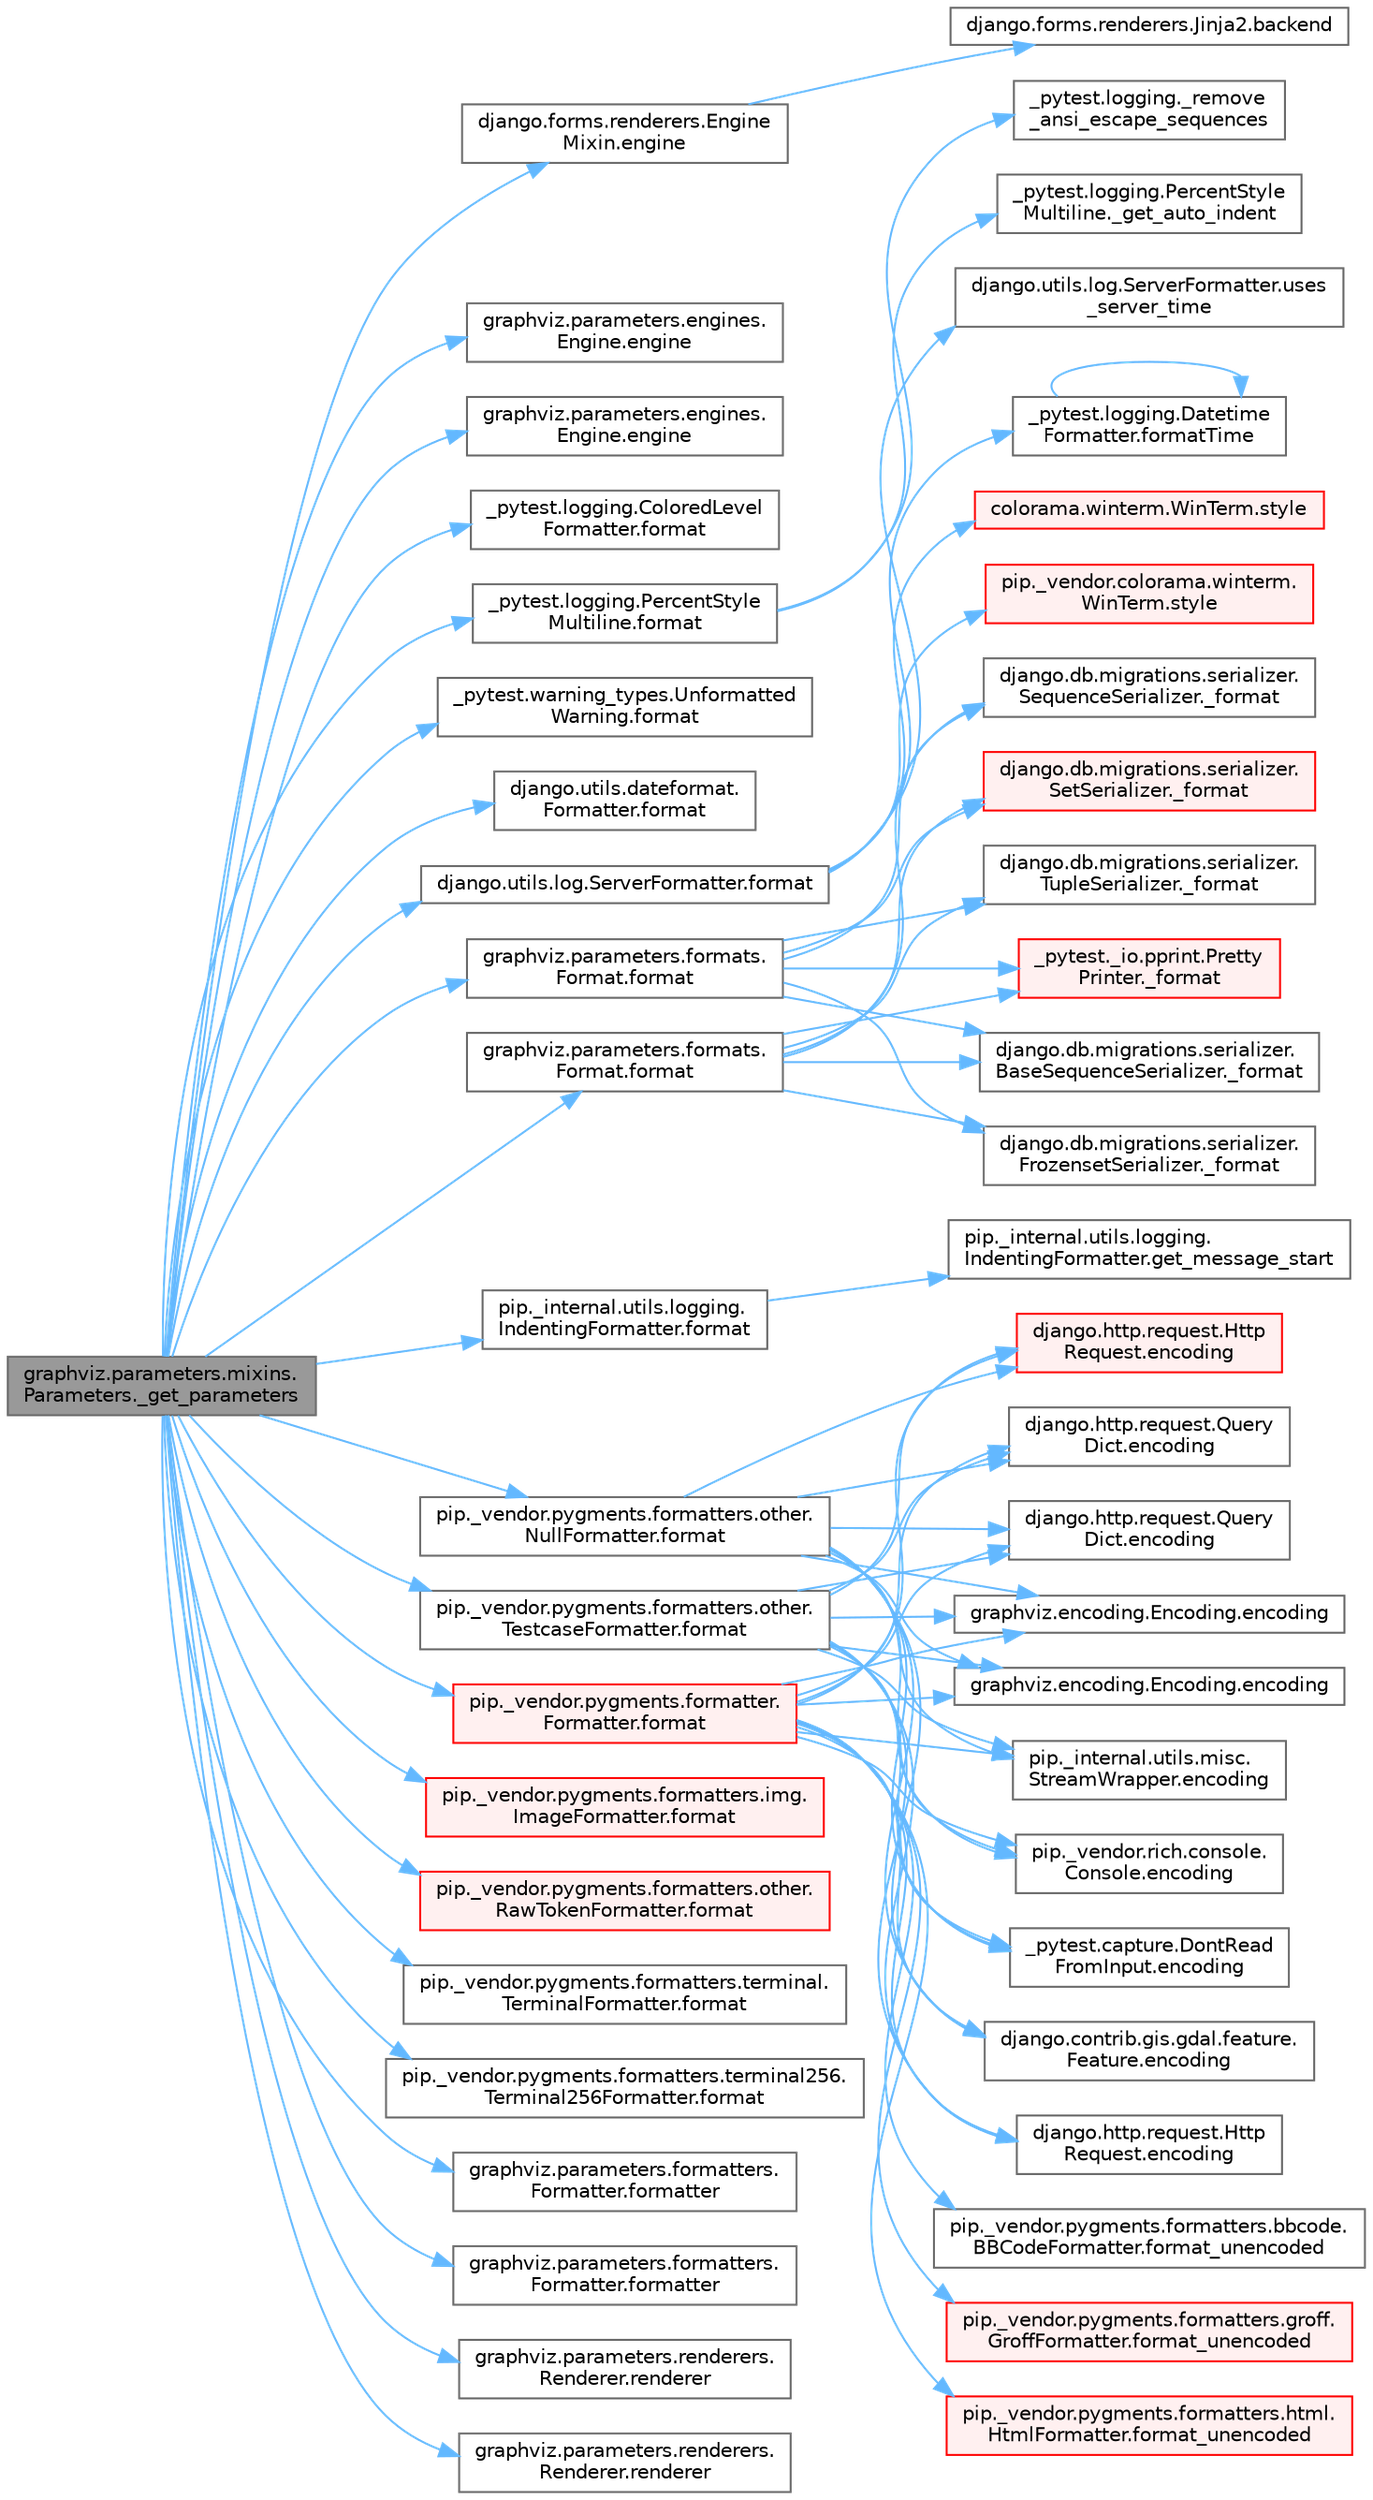 digraph "graphviz.parameters.mixins.Parameters._get_parameters"
{
 // LATEX_PDF_SIZE
  bgcolor="transparent";
  edge [fontname=Helvetica,fontsize=10,labelfontname=Helvetica,labelfontsize=10];
  node [fontname=Helvetica,fontsize=10,shape=box,height=0.2,width=0.4];
  rankdir="LR";
  Node1 [id="Node000001",label="graphviz.parameters.mixins.\lParameters._get_parameters",height=0.2,width=0.4,color="gray40", fillcolor="grey60", style="filled", fontcolor="black",tooltip=" "];
  Node1 -> Node2 [id="edge1_Node000001_Node000002",color="steelblue1",style="solid",tooltip=" "];
  Node2 [id="Node000002",label="django.forms.renderers.Engine\lMixin.engine",height=0.2,width=0.4,color="grey40", fillcolor="white", style="filled",URL="$classdjango_1_1forms_1_1renderers_1_1_engine_mixin.html#ae8e594b4aabbf948f094183c35a2cd5e",tooltip=" "];
  Node2 -> Node3 [id="edge2_Node000002_Node000003",color="steelblue1",style="solid",tooltip=" "];
  Node3 [id="Node000003",label="django.forms.renderers.Jinja2.backend",height=0.2,width=0.4,color="grey40", fillcolor="white", style="filled",URL="$classdjango_1_1forms_1_1renderers_1_1_jinja2.html#a0c37c83480412361b8e39e6472378cc6",tooltip=" "];
  Node1 -> Node4 [id="edge3_Node000001_Node000004",color="steelblue1",style="solid",tooltip=" "];
  Node4 [id="Node000004",label="graphviz.parameters.engines.\lEngine.engine",height=0.2,width=0.4,color="grey40", fillcolor="white", style="filled",URL="$classgraphviz_1_1parameters_1_1engines_1_1_engine.html#a21cf5a0fc51ba11ed3b4d073f5dd58f0",tooltip=" "];
  Node1 -> Node5 [id="edge4_Node000001_Node000005",color="steelblue1",style="solid",tooltip=" "];
  Node5 [id="Node000005",label="graphviz.parameters.engines.\lEngine.engine",height=0.2,width=0.4,color="grey40", fillcolor="white", style="filled",URL="$classgraphviz_1_1parameters_1_1engines_1_1_engine.html#a6861e814f548a4e6318cb49a8d628ae7",tooltip=" "];
  Node1 -> Node6 [id="edge5_Node000001_Node000006",color="steelblue1",style="solid",tooltip=" "];
  Node6 [id="Node000006",label="_pytest.logging.ColoredLevel\lFormatter.format",height=0.2,width=0.4,color="grey40", fillcolor="white", style="filled",URL="$class__pytest_1_1logging_1_1_colored_level_formatter.html#a3154efa53ed22195e45e0ff6baa854ee",tooltip=" "];
  Node1 -> Node7 [id="edge6_Node000001_Node000007",color="steelblue1",style="solid",tooltip=" "];
  Node7 [id="Node000007",label="_pytest.logging.PercentStyle\lMultiline.format",height=0.2,width=0.4,color="grey40", fillcolor="white", style="filled",URL="$class__pytest_1_1logging_1_1_percent_style_multiline.html#abb14f6a8681d6c6d1d77ac62d0dec148",tooltip=" "];
  Node7 -> Node8 [id="edge7_Node000007_Node000008",color="steelblue1",style="solid",tooltip=" "];
  Node8 [id="Node000008",label="_pytest.logging.PercentStyle\lMultiline._get_auto_indent",height=0.2,width=0.4,color="grey40", fillcolor="white", style="filled",URL="$class__pytest_1_1logging_1_1_percent_style_multiline.html#a437c59852a584fdbc86afd4881ba652c",tooltip=" "];
  Node7 -> Node9 [id="edge8_Node000007_Node000009",color="steelblue1",style="solid",tooltip=" "];
  Node9 [id="Node000009",label="_pytest.logging._remove\l_ansi_escape_sequences",height=0.2,width=0.4,color="grey40", fillcolor="white", style="filled",URL="$namespace__pytest_1_1logging.html#a1d62e543c7b5c0623fc03bac50195964",tooltip=" "];
  Node1 -> Node10 [id="edge9_Node000001_Node000010",color="steelblue1",style="solid",tooltip=" "];
  Node10 [id="Node000010",label="_pytest.warning_types.Unformatted\lWarning.format",height=0.2,width=0.4,color="grey40", fillcolor="white", style="filled",URL="$class__pytest_1_1warning__types_1_1_unformatted_warning.html#a458dc97de342e3ba4dbc8059a6f230a4",tooltip=" "];
  Node1 -> Node11 [id="edge10_Node000001_Node000011",color="steelblue1",style="solid",tooltip=" "];
  Node11 [id="Node000011",label="django.utils.dateformat.\lFormatter.format",height=0.2,width=0.4,color="grey40", fillcolor="white", style="filled",URL="$classdjango_1_1utils_1_1dateformat_1_1_formatter.html#a3dce29baf6a69f68ce83ce1122904e5a",tooltip=" "];
  Node1 -> Node12 [id="edge11_Node000001_Node000012",color="steelblue1",style="solid",tooltip=" "];
  Node12 [id="Node000012",label="django.utils.log.ServerFormatter.format",height=0.2,width=0.4,color="grey40", fillcolor="white", style="filled",URL="$classdjango_1_1utils_1_1log_1_1_server_formatter.html#a0d8ef7ec5e5f76b1da8d16759ccdc5a3",tooltip=" "];
  Node12 -> Node13 [id="edge12_Node000012_Node000013",color="steelblue1",style="solid",tooltip=" "];
  Node13 [id="Node000013",label="_pytest.logging.Datetime\lFormatter.formatTime",height=0.2,width=0.4,color="grey40", fillcolor="white", style="filled",URL="$class__pytest_1_1logging_1_1_datetime_formatter.html#ad1340677e5c8e80b6e826d0e0c2097c5",tooltip=" "];
  Node13 -> Node13 [id="edge13_Node000013_Node000013",color="steelblue1",style="solid",tooltip=" "];
  Node12 -> Node14 [id="edge14_Node000012_Node000014",color="steelblue1",style="solid",tooltip=" "];
  Node14 [id="Node000014",label="colorama.winterm.WinTerm.style",height=0.2,width=0.4,color="red", fillcolor="#FFF0F0", style="filled",URL="$classcolorama_1_1winterm_1_1_win_term.html#a506343ed97737721f4046d5e741a8b2c",tooltip=" "];
  Node12 -> Node19 [id="edge15_Node000012_Node000019",color="steelblue1",style="solid",tooltip=" "];
  Node19 [id="Node000019",label="pip._vendor.colorama.winterm.\lWinTerm.style",height=0.2,width=0.4,color="red", fillcolor="#FFF0F0", style="filled",URL="$classpip_1_1__vendor_1_1colorama_1_1winterm_1_1_win_term.html#a942dc25f8c2ec982d2ff799ec02ec593",tooltip=" "];
  Node12 -> Node20 [id="edge16_Node000012_Node000020",color="steelblue1",style="solid",tooltip=" "];
  Node20 [id="Node000020",label="django.utils.log.ServerFormatter.uses\l_server_time",height=0.2,width=0.4,color="grey40", fillcolor="white", style="filled",URL="$classdjango_1_1utils_1_1log_1_1_server_formatter.html#a6e2d294b3922a43ffa055307e71defe4",tooltip=" "];
  Node1 -> Node21 [id="edge17_Node000001_Node000021",color="steelblue1",style="solid",tooltip=" "];
  Node21 [id="Node000021",label="graphviz.parameters.formats.\lFormat.format",height=0.2,width=0.4,color="grey40", fillcolor="white", style="filled",URL="$classgraphviz_1_1parameters_1_1formats_1_1_format.html#ab14cf581c3f1dfbcb2cd5aca85cdfe6d",tooltip=" "];
  Node21 -> Node22 [id="edge18_Node000021_Node000022",color="steelblue1",style="solid",tooltip=" "];
  Node22 [id="Node000022",label="_pytest._io.pprint.Pretty\lPrinter._format",height=0.2,width=0.4,color="red", fillcolor="#FFF0F0", style="filled",URL="$class__pytest_1_1__io_1_1pprint_1_1_pretty_printer.html#a355f3e8e9d415a6e10dc2b4bca5ce2cf",tooltip=" "];
  Node21 -> Node25 [id="edge19_Node000021_Node000025",color="steelblue1",style="solid",tooltip=" "];
  Node25 [id="Node000025",label="django.db.migrations.serializer.\lBaseSequenceSerializer._format",height=0.2,width=0.4,color="grey40", fillcolor="white", style="filled",URL="$classdjango_1_1db_1_1migrations_1_1serializer_1_1_base_sequence_serializer.html#abb9b3b91fdaeadae121f734931d29c54",tooltip=" "];
  Node21 -> Node26 [id="edge20_Node000021_Node000026",color="steelblue1",style="solid",tooltip=" "];
  Node26 [id="Node000026",label="django.db.migrations.serializer.\lFrozensetSerializer._format",height=0.2,width=0.4,color="grey40", fillcolor="white", style="filled",URL="$classdjango_1_1db_1_1migrations_1_1serializer_1_1_frozenset_serializer.html#ad4277517a475df5fe6ad5664b8ee8b6d",tooltip=" "];
  Node21 -> Node27 [id="edge21_Node000021_Node000027",color="steelblue1",style="solid",tooltip=" "];
  Node27 [id="Node000027",label="django.db.migrations.serializer.\lSequenceSerializer._format",height=0.2,width=0.4,color="grey40", fillcolor="white", style="filled",URL="$classdjango_1_1db_1_1migrations_1_1serializer_1_1_sequence_serializer.html#a5c74914573e3d7b5c2618f095f8d6bfb",tooltip=" "];
  Node21 -> Node28 [id="edge22_Node000021_Node000028",color="steelblue1",style="solid",tooltip=" "];
  Node28 [id="Node000028",label="django.db.migrations.serializer.\lSetSerializer._format",height=0.2,width=0.4,color="red", fillcolor="#FFF0F0", style="filled",URL="$classdjango_1_1db_1_1migrations_1_1serializer_1_1_set_serializer.html#a1d6076a3f50e13eb091ca873f4e98a04",tooltip=" "];
  Node21 -> Node3543 [id="edge23_Node000021_Node003543",color="steelblue1",style="solid",tooltip=" "];
  Node3543 [id="Node003543",label="django.db.migrations.serializer.\lTupleSerializer._format",height=0.2,width=0.4,color="grey40", fillcolor="white", style="filled",URL="$classdjango_1_1db_1_1migrations_1_1serializer_1_1_tuple_serializer.html#adedc291614a14f5399c01a6026eed276",tooltip=" "];
  Node1 -> Node4384 [id="edge24_Node000001_Node004384",color="steelblue1",style="solid",tooltip=" "];
  Node4384 [id="Node004384",label="graphviz.parameters.formats.\lFormat.format",height=0.2,width=0.4,color="grey40", fillcolor="white", style="filled",URL="$classgraphviz_1_1parameters_1_1formats_1_1_format.html#a3299ef91ebe171a2c6cf17e40e56fe20",tooltip=" "];
  Node4384 -> Node22 [id="edge25_Node004384_Node000022",color="steelblue1",style="solid",tooltip=" "];
  Node4384 -> Node25 [id="edge26_Node004384_Node000025",color="steelblue1",style="solid",tooltip=" "];
  Node4384 -> Node26 [id="edge27_Node004384_Node000026",color="steelblue1",style="solid",tooltip=" "];
  Node4384 -> Node27 [id="edge28_Node004384_Node000027",color="steelblue1",style="solid",tooltip=" "];
  Node4384 -> Node28 [id="edge29_Node004384_Node000028",color="steelblue1",style="solid",tooltip=" "];
  Node4384 -> Node3543 [id="edge30_Node004384_Node003543",color="steelblue1",style="solid",tooltip=" "];
  Node1 -> Node4385 [id="edge31_Node000001_Node004385",color="steelblue1",style="solid",tooltip=" "];
  Node4385 [id="Node004385",label="pip._internal.utils.logging.\lIndentingFormatter.format",height=0.2,width=0.4,color="grey40", fillcolor="white", style="filled",URL="$classpip_1_1__internal_1_1utils_1_1logging_1_1_indenting_formatter.html#a940113926ebf6558a27f2f54905d8d4c",tooltip=" "];
  Node4385 -> Node4386 [id="edge32_Node004385_Node004386",color="steelblue1",style="solid",tooltip=" "];
  Node4386 [id="Node004386",label="pip._internal.utils.logging.\lIndentingFormatter.get_message_start",height=0.2,width=0.4,color="grey40", fillcolor="white", style="filled",URL="$classpip_1_1__internal_1_1utils_1_1logging_1_1_indenting_formatter.html#af4e804c5ebf6fdd402d5df0e107fa43c",tooltip=" "];
  Node1 -> Node4387 [id="edge33_Node000001_Node004387",color="steelblue1",style="solid",tooltip=" "];
  Node4387 [id="Node004387",label="pip._vendor.pygments.formatter.\lFormatter.format",height=0.2,width=0.4,color="red", fillcolor="#FFF0F0", style="filled",URL="$classpip_1_1__vendor_1_1pygments_1_1formatter_1_1_formatter.html#a11054ddaa650b704c79f1ea0500b1e1e",tooltip=" "];
  Node4387 -> Node417 [id="edge34_Node004387_Node000417",color="steelblue1",style="solid",tooltip=" "];
  Node417 [id="Node000417",label="_pytest.capture.DontRead\lFromInput.encoding",height=0.2,width=0.4,color="grey40", fillcolor="white", style="filled",URL="$class__pytest_1_1capture_1_1_dont_read_from_input.html#a40a0e1b26db1f2cf579f1ab5d3903097",tooltip=" "];
  Node4387 -> Node418 [id="edge35_Node004387_Node000418",color="steelblue1",style="solid",tooltip=" "];
  Node418 [id="Node000418",label="django.contrib.gis.gdal.feature.\lFeature.encoding",height=0.2,width=0.4,color="grey40", fillcolor="white", style="filled",URL="$classdjango_1_1contrib_1_1gis_1_1gdal_1_1feature_1_1_feature.html#a61ef7866406f46787c45d0040e4f2588",tooltip=" "];
  Node4387 -> Node419 [id="edge36_Node004387_Node000419",color="steelblue1",style="solid",tooltip=" "];
  Node419 [id="Node000419",label="django.http.request.Http\lRequest.encoding",height=0.2,width=0.4,color="grey40", fillcolor="white", style="filled",URL="$classdjango_1_1http_1_1request_1_1_http_request.html#affc440df209dd1fb33d63b8fce39f3b2",tooltip=" "];
  Node4387 -> Node420 [id="edge37_Node004387_Node000420",color="steelblue1",style="solid",tooltip=" "];
  Node420 [id="Node000420",label="django.http.request.Http\lRequest.encoding",height=0.2,width=0.4,color="red", fillcolor="#FFF0F0", style="filled",URL="$classdjango_1_1http_1_1request_1_1_http_request.html#a09c32945992a963608d955c2618ead79",tooltip=" "];
  Node4387 -> Node424 [id="edge38_Node004387_Node000424",color="steelblue1",style="solid",tooltip=" "];
  Node424 [id="Node000424",label="django.http.request.Query\lDict.encoding",height=0.2,width=0.4,color="grey40", fillcolor="white", style="filled",URL="$classdjango_1_1http_1_1request_1_1_query_dict.html#ae1a9e4aa8ebe4d1dd0aa02e9388b0acd",tooltip=" "];
  Node4387 -> Node425 [id="edge39_Node004387_Node000425",color="steelblue1",style="solid",tooltip=" "];
  Node425 [id="Node000425",label="django.http.request.Query\lDict.encoding",height=0.2,width=0.4,color="grey40", fillcolor="white", style="filled",URL="$classdjango_1_1http_1_1request_1_1_query_dict.html#aade836c6d0fadbe21ef181917ca28ea8",tooltip=" "];
  Node4387 -> Node426 [id="edge40_Node004387_Node000426",color="steelblue1",style="solid",tooltip=" "];
  Node426 [id="Node000426",label="graphviz.encoding.Encoding.encoding",height=0.2,width=0.4,color="grey40", fillcolor="white", style="filled",URL="$classgraphviz_1_1encoding_1_1_encoding.html#a4be64c43fe62823ffb51d9d4706f3c3d",tooltip=" "];
  Node4387 -> Node427 [id="edge41_Node004387_Node000427",color="steelblue1",style="solid",tooltip=" "];
  Node427 [id="Node000427",label="graphviz.encoding.Encoding.encoding",height=0.2,width=0.4,color="grey40", fillcolor="white", style="filled",URL="$classgraphviz_1_1encoding_1_1_encoding.html#ade16bad413f6cc9b3776aa3c580e7251",tooltip=" "];
  Node4387 -> Node428 [id="edge42_Node004387_Node000428",color="steelblue1",style="solid",tooltip=" "];
  Node428 [id="Node000428",label="pip._internal.utils.misc.\lStreamWrapper.encoding",height=0.2,width=0.4,color="grey40", fillcolor="white", style="filled",URL="$classpip_1_1__internal_1_1utils_1_1misc_1_1_stream_wrapper.html#ae516d377684b88c1d5ed9b0b670a2a0b",tooltip=" "];
  Node4387 -> Node429 [id="edge43_Node004387_Node000429",color="steelblue1",style="solid",tooltip=" "];
  Node429 [id="Node000429",label="pip._vendor.rich.console.\lConsole.encoding",height=0.2,width=0.4,color="grey40", fillcolor="white", style="filled",URL="$classpip_1_1__vendor_1_1rich_1_1console_1_1_console.html#aaa95f0495607d199f34c4ebd90ea1cfe",tooltip=" "];
  Node4387 -> Node4388 [id="edge44_Node004387_Node004388",color="steelblue1",style="solid",tooltip=" "];
  Node4388 [id="Node004388",label="pip._vendor.pygments.formatters.bbcode.\lBBCodeFormatter.format_unencoded",height=0.2,width=0.4,color="grey40", fillcolor="white", style="filled",URL="$classpip_1_1__vendor_1_1pygments_1_1formatters_1_1bbcode_1_1_b_b_code_formatter.html#aaa067a53f7493636e65def5961e4d422",tooltip=" "];
  Node4387 -> Node4389 [id="edge45_Node004387_Node004389",color="steelblue1",style="solid",tooltip=" "];
  Node4389 [id="Node004389",label="pip._vendor.pygments.formatters.groff.\lGroffFormatter.format_unencoded",height=0.2,width=0.4,color="red", fillcolor="#FFF0F0", style="filled",URL="$classpip_1_1__vendor_1_1pygments_1_1formatters_1_1groff_1_1_groff_formatter.html#a7cf1f01b75aa6d5b579dcef32ae2ef8f",tooltip=" "];
  Node4387 -> Node4474 [id="edge46_Node004387_Node004474",color="steelblue1",style="solid",tooltip=" "];
  Node4474 [id="Node004474",label="pip._vendor.pygments.formatters.html.\lHtmlFormatter.format_unencoded",height=0.2,width=0.4,color="red", fillcolor="#FFF0F0", style="filled",URL="$classpip_1_1__vendor_1_1pygments_1_1formatters_1_1html_1_1_html_formatter.html#a296a51115f9ec5f6663333a86e0df5b0",tooltip=" "];
  Node1 -> Node4501 [id="edge47_Node000001_Node004501",color="steelblue1",style="solid",tooltip=" "];
  Node4501 [id="Node004501",label="pip._vendor.pygments.formatters.img.\lImageFormatter.format",height=0.2,width=0.4,color="red", fillcolor="#FFF0F0", style="filled",URL="$classpip_1_1__vendor_1_1pygments_1_1formatters_1_1img_1_1_image_formatter.html#a169e809cf47aba6b13231d4807e43717",tooltip=" "];
  Node1 -> Node4516 [id="edge48_Node000001_Node004516",color="steelblue1",style="solid",tooltip=" "];
  Node4516 [id="Node004516",label="pip._vendor.pygments.formatters.other.\lNullFormatter.format",height=0.2,width=0.4,color="grey40", fillcolor="white", style="filled",URL="$classpip_1_1__vendor_1_1pygments_1_1formatters_1_1other_1_1_null_formatter.html#af80b2d23b52b5000c07970e5468b5515",tooltip=" "];
  Node4516 -> Node417 [id="edge49_Node004516_Node000417",color="steelblue1",style="solid",tooltip=" "];
  Node4516 -> Node418 [id="edge50_Node004516_Node000418",color="steelblue1",style="solid",tooltip=" "];
  Node4516 -> Node419 [id="edge51_Node004516_Node000419",color="steelblue1",style="solid",tooltip=" "];
  Node4516 -> Node420 [id="edge52_Node004516_Node000420",color="steelblue1",style="solid",tooltip=" "];
  Node4516 -> Node424 [id="edge53_Node004516_Node000424",color="steelblue1",style="solid",tooltip=" "];
  Node4516 -> Node425 [id="edge54_Node004516_Node000425",color="steelblue1",style="solid",tooltip=" "];
  Node4516 -> Node426 [id="edge55_Node004516_Node000426",color="steelblue1",style="solid",tooltip=" "];
  Node4516 -> Node427 [id="edge56_Node004516_Node000427",color="steelblue1",style="solid",tooltip=" "];
  Node4516 -> Node428 [id="edge57_Node004516_Node000428",color="steelblue1",style="solid",tooltip=" "];
  Node4516 -> Node429 [id="edge58_Node004516_Node000429",color="steelblue1",style="solid",tooltip=" "];
  Node1 -> Node4517 [id="edge59_Node000001_Node004517",color="steelblue1",style="solid",tooltip=" "];
  Node4517 [id="Node004517",label="pip._vendor.pygments.formatters.other.\lRawTokenFormatter.format",height=0.2,width=0.4,color="red", fillcolor="#FFF0F0", style="filled",URL="$classpip_1_1__vendor_1_1pygments_1_1formatters_1_1other_1_1_raw_token_formatter.html#a98cd5202321be47ee2fcb31038a40c38",tooltip=" "];
  Node1 -> Node4522 [id="edge60_Node000001_Node004522",color="steelblue1",style="solid",tooltip=" "];
  Node4522 [id="Node004522",label="pip._vendor.pygments.formatters.other.\lTestcaseFormatter.format",height=0.2,width=0.4,color="grey40", fillcolor="white", style="filled",URL="$classpip_1_1__vendor_1_1pygments_1_1formatters_1_1other_1_1_testcase_formatter.html#a430164407c4caeafdafa4bb7b9645082",tooltip=" "];
  Node4522 -> Node417 [id="edge61_Node004522_Node000417",color="steelblue1",style="solid",tooltip=" "];
  Node4522 -> Node418 [id="edge62_Node004522_Node000418",color="steelblue1",style="solid",tooltip=" "];
  Node4522 -> Node419 [id="edge63_Node004522_Node000419",color="steelblue1",style="solid",tooltip=" "];
  Node4522 -> Node420 [id="edge64_Node004522_Node000420",color="steelblue1",style="solid",tooltip=" "];
  Node4522 -> Node424 [id="edge65_Node004522_Node000424",color="steelblue1",style="solid",tooltip=" "];
  Node4522 -> Node425 [id="edge66_Node004522_Node000425",color="steelblue1",style="solid",tooltip=" "];
  Node4522 -> Node426 [id="edge67_Node004522_Node000426",color="steelblue1",style="solid",tooltip=" "];
  Node4522 -> Node427 [id="edge68_Node004522_Node000427",color="steelblue1",style="solid",tooltip=" "];
  Node4522 -> Node428 [id="edge69_Node004522_Node000428",color="steelblue1",style="solid",tooltip=" "];
  Node4522 -> Node429 [id="edge70_Node004522_Node000429",color="steelblue1",style="solid",tooltip=" "];
  Node1 -> Node4523 [id="edge71_Node000001_Node004523",color="steelblue1",style="solid",tooltip=" "];
  Node4523 [id="Node004523",label="pip._vendor.pygments.formatters.terminal.\lTerminalFormatter.format",height=0.2,width=0.4,color="grey40", fillcolor="white", style="filled",URL="$classpip_1_1__vendor_1_1pygments_1_1formatters_1_1terminal_1_1_terminal_formatter.html#ae9abcdc470c824c9033f866f80874be3",tooltip=" "];
  Node1 -> Node4524 [id="edge72_Node000001_Node004524",color="steelblue1",style="solid",tooltip=" "];
  Node4524 [id="Node004524",label="pip._vendor.pygments.formatters.terminal256.\lTerminal256Formatter.format",height=0.2,width=0.4,color="grey40", fillcolor="white", style="filled",URL="$classpip_1_1__vendor_1_1pygments_1_1formatters_1_1terminal256_1_1_terminal256_formatter.html#ae00b96c07fd7c57a7e6db54665af2d5f",tooltip=" "];
  Node1 -> Node3550 [id="edge73_Node000001_Node003550",color="steelblue1",style="solid",tooltip=" "];
  Node3550 [id="Node003550",label="graphviz.parameters.formatters.\lFormatter.formatter",height=0.2,width=0.4,color="grey40", fillcolor="white", style="filled",URL="$classgraphviz_1_1parameters_1_1formatters_1_1_formatter.html#ab2b6674764655805c1983e59f230d5ec",tooltip=" "];
  Node1 -> Node3551 [id="edge74_Node000001_Node003551",color="steelblue1",style="solid",tooltip=" "];
  Node3551 [id="Node003551",label="graphviz.parameters.formatters.\lFormatter.formatter",height=0.2,width=0.4,color="grey40", fillcolor="white", style="filled",URL="$classgraphviz_1_1parameters_1_1formatters_1_1_formatter.html#abe910bf469845b6f2f7b77be8da46bf0",tooltip=" "];
  Node1 -> Node1273 [id="edge75_Node000001_Node001273",color="steelblue1",style="solid",tooltip=" "];
  Node1273 [id="Node001273",label="graphviz.parameters.renderers.\lRenderer.renderer",height=0.2,width=0.4,color="grey40", fillcolor="white", style="filled",URL="$classgraphviz_1_1parameters_1_1renderers_1_1_renderer.html#ab647ac81ea9a587e2231805e7b215e4e",tooltip=" "];
  Node1 -> Node1274 [id="edge76_Node000001_Node001274",color="steelblue1",style="solid",tooltip=" "];
  Node1274 [id="Node001274",label="graphviz.parameters.renderers.\lRenderer.renderer",height=0.2,width=0.4,color="grey40", fillcolor="white", style="filled",URL="$classgraphviz_1_1parameters_1_1renderers_1_1_renderer.html#a315fd281bf35cbff9713265b12b06e09",tooltip=" "];
}
